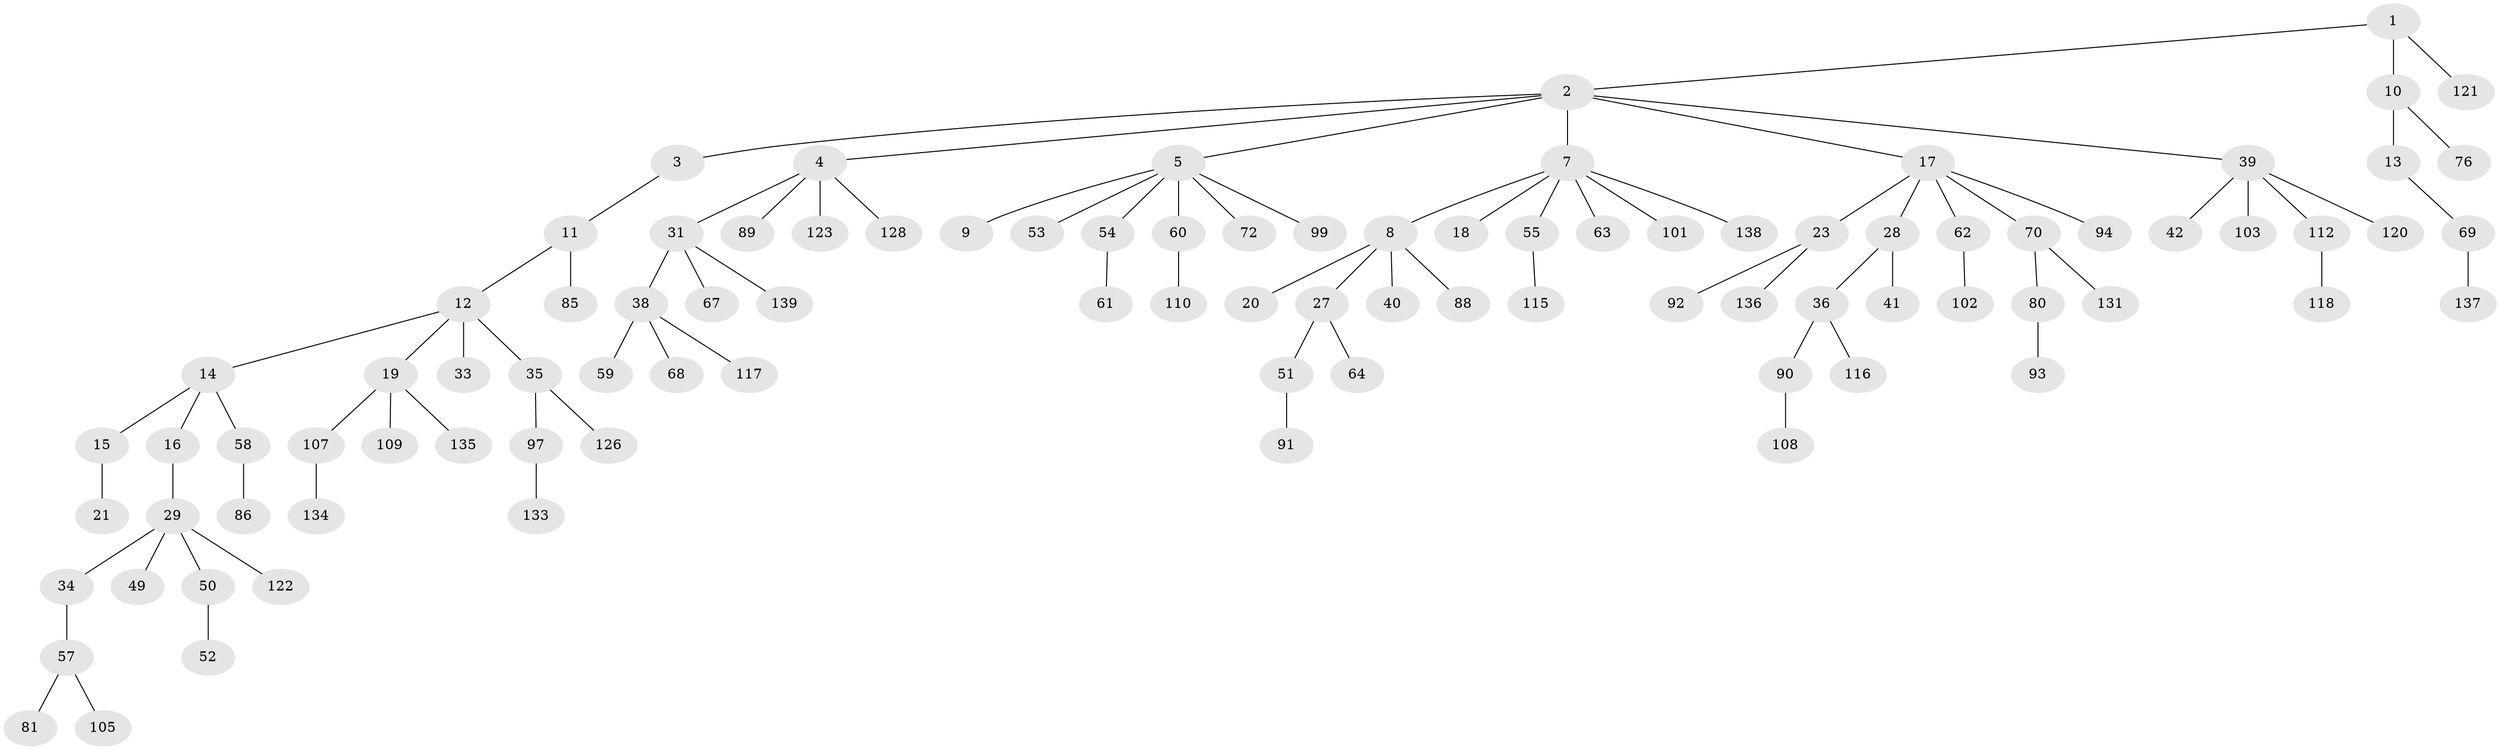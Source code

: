 // Generated by graph-tools (version 1.1) at 2025/52/02/27/25 19:52:10]
// undirected, 95 vertices, 94 edges
graph export_dot {
graph [start="1"]
  node [color=gray90,style=filled];
  1 [super="+98"];
  2 [super="+25"];
  3 [super="+48"];
  4 [super="+6"];
  5 [super="+22"];
  7 [super="+45"];
  8 [super="+24"];
  9;
  10 [super="+77"];
  11;
  12 [super="+130"];
  13 [super="+46"];
  14 [super="+30"];
  15 [super="+47"];
  16;
  17 [super="+26"];
  18;
  19 [super="+78"];
  20;
  21 [super="+37"];
  23 [super="+87"];
  27 [super="+43"];
  28 [super="+83"];
  29 [super="+32"];
  31 [super="+44"];
  33;
  34 [super="+95"];
  35 [super="+96"];
  36 [super="+56"];
  38 [super="+82"];
  39 [super="+79"];
  40 [super="+84"];
  41;
  42;
  49 [super="+74"];
  50 [super="+71"];
  51 [super="+124"];
  52;
  53 [super="+75"];
  54;
  55;
  57 [super="+66"];
  58 [super="+100"];
  59;
  60 [super="+65"];
  61;
  62 [super="+127"];
  63;
  64;
  67;
  68;
  69 [super="+129"];
  70 [super="+73"];
  72;
  76 [super="+132"];
  80 [super="+125"];
  81;
  85 [super="+113"];
  86;
  88 [super="+111"];
  89 [super="+119"];
  90;
  91;
  92;
  93;
  94;
  97 [super="+106"];
  99 [super="+104"];
  101 [super="+114"];
  102;
  103;
  105;
  107;
  108;
  109;
  110;
  112;
  115;
  116;
  117;
  118;
  120;
  121;
  122;
  123;
  126;
  128;
  131;
  133;
  134;
  135;
  136;
  137;
  138;
  139;
  1 -- 2;
  1 -- 10;
  1 -- 121;
  2 -- 3;
  2 -- 4;
  2 -- 5;
  2 -- 7;
  2 -- 17;
  2 -- 39;
  3 -- 11;
  4 -- 128;
  4 -- 89;
  4 -- 123;
  4 -- 31;
  5 -- 9;
  5 -- 53;
  5 -- 60;
  5 -- 72;
  5 -- 99;
  5 -- 54;
  7 -- 8;
  7 -- 18;
  7 -- 63;
  7 -- 138;
  7 -- 55;
  7 -- 101;
  8 -- 20;
  8 -- 40;
  8 -- 88;
  8 -- 27;
  10 -- 13;
  10 -- 76;
  11 -- 12;
  11 -- 85;
  12 -- 14;
  12 -- 19;
  12 -- 33;
  12 -- 35;
  13 -- 69;
  14 -- 15;
  14 -- 16;
  14 -- 58;
  15 -- 21;
  16 -- 29;
  17 -- 23;
  17 -- 28;
  17 -- 70;
  17 -- 94;
  17 -- 62;
  19 -- 107;
  19 -- 109;
  19 -- 135;
  23 -- 92;
  23 -- 136;
  27 -- 64;
  27 -- 51;
  28 -- 36;
  28 -- 41;
  29 -- 34;
  29 -- 49;
  29 -- 122;
  29 -- 50;
  31 -- 38;
  31 -- 67;
  31 -- 139;
  34 -- 57;
  35 -- 97;
  35 -- 126;
  36 -- 116;
  36 -- 90;
  38 -- 59;
  38 -- 68;
  38 -- 117;
  39 -- 42;
  39 -- 120;
  39 -- 112;
  39 -- 103;
  50 -- 52;
  51 -- 91;
  54 -- 61;
  55 -- 115;
  57 -- 81;
  57 -- 105;
  58 -- 86;
  60 -- 110;
  62 -- 102;
  69 -- 137;
  70 -- 80;
  70 -- 131;
  80 -- 93;
  90 -- 108;
  97 -- 133;
  107 -- 134;
  112 -- 118;
}
